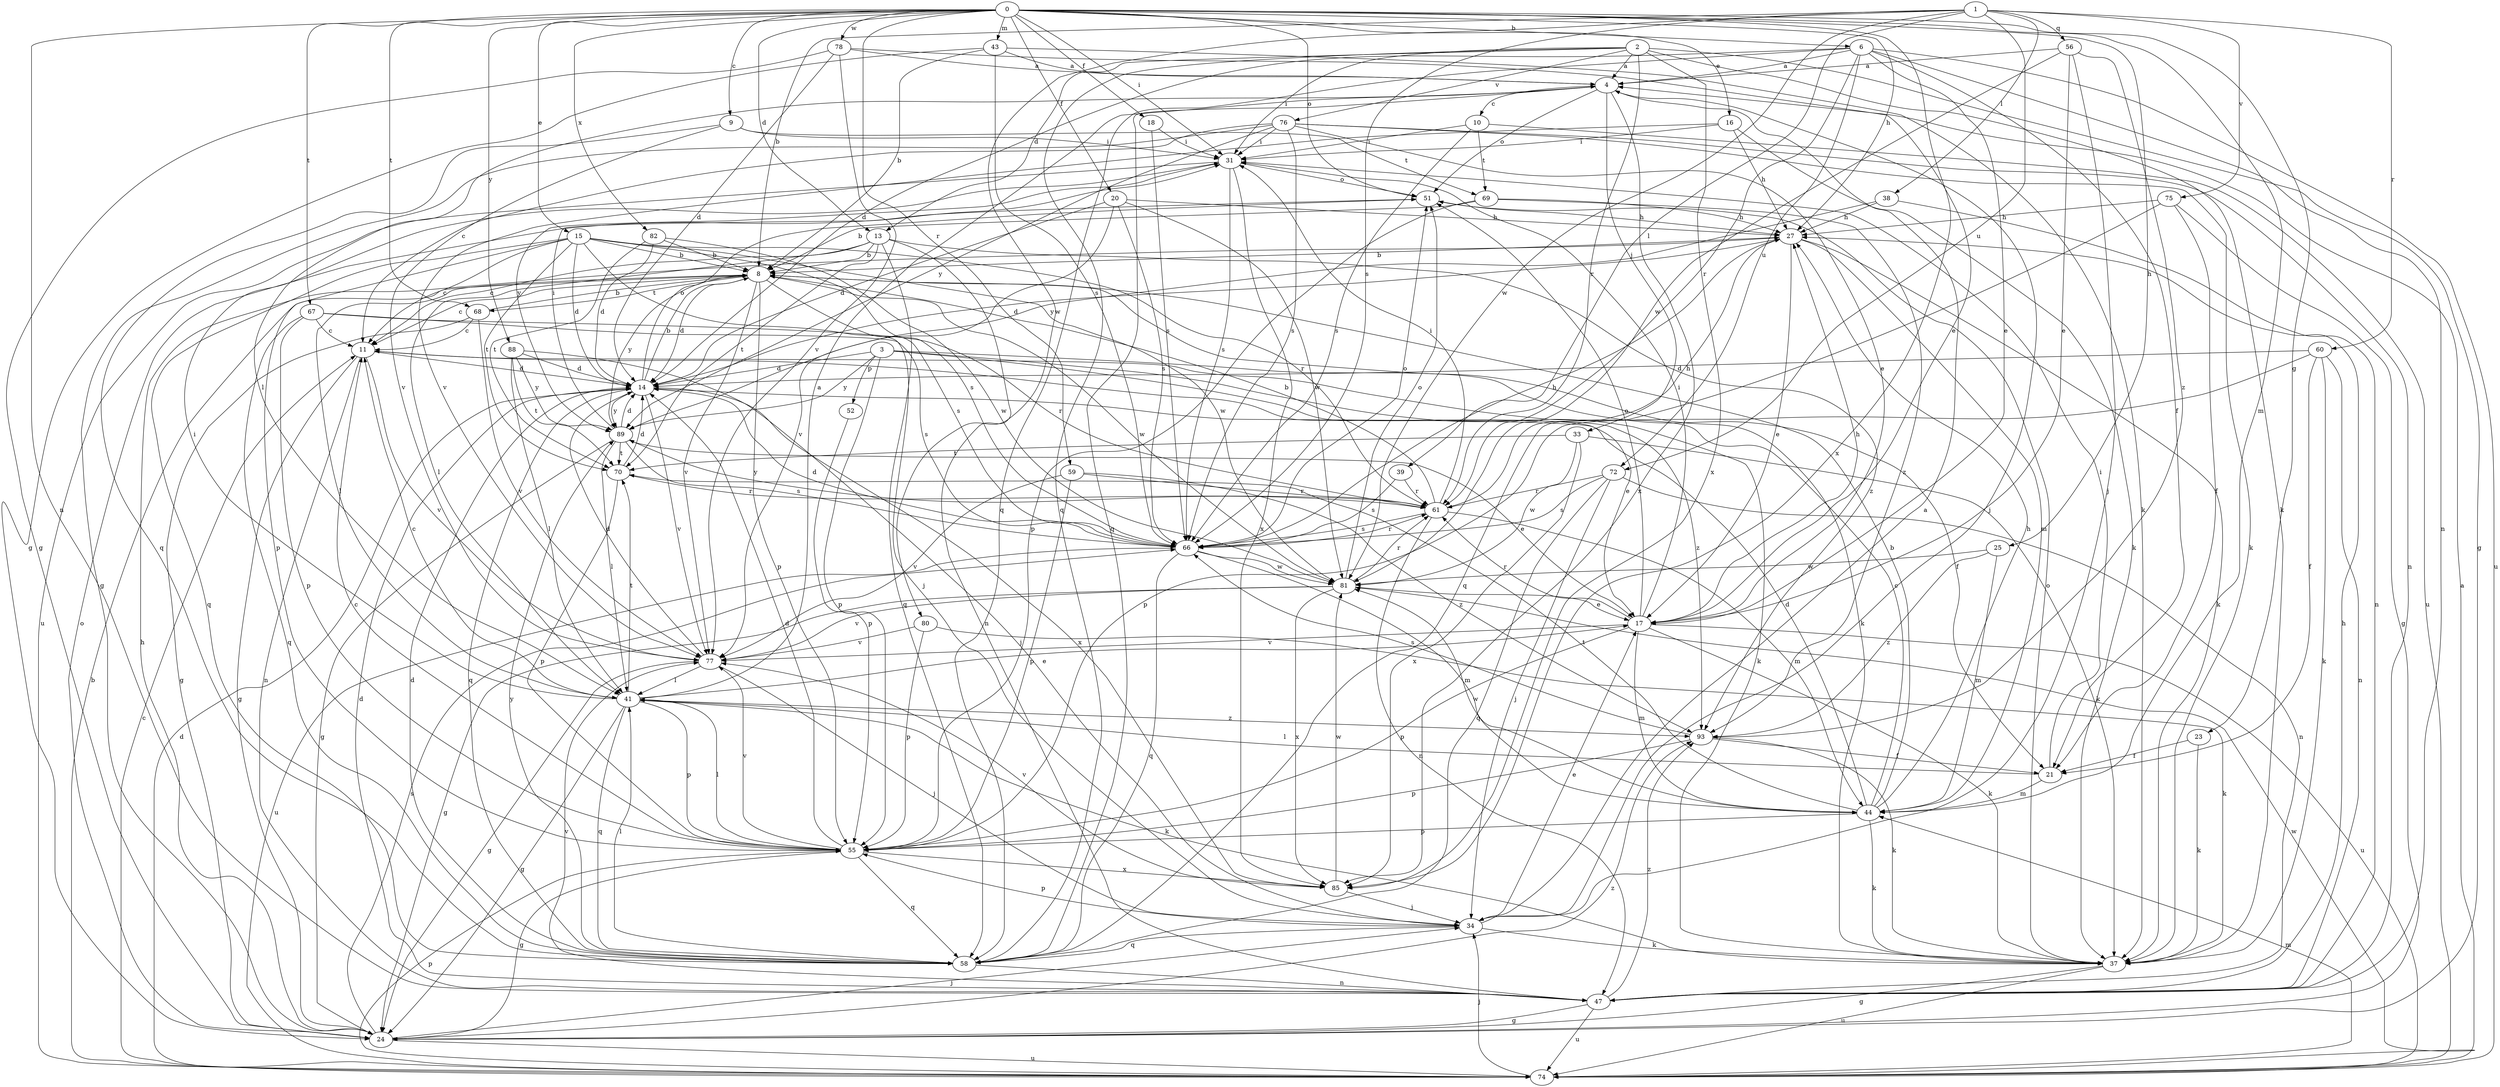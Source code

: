 strict digraph  {
0;
1;
2;
3;
4;
6;
8;
9;
10;
11;
13;
14;
15;
16;
17;
18;
20;
21;
23;
24;
25;
27;
31;
33;
34;
37;
38;
39;
41;
43;
44;
47;
51;
52;
55;
56;
58;
59;
60;
61;
66;
67;
68;
69;
70;
72;
74;
75;
76;
77;
78;
80;
81;
82;
85;
88;
89;
93;
0 -> 6  [label=b];
0 -> 9  [label=c];
0 -> 13  [label=d];
0 -> 15  [label=e];
0 -> 16  [label=e];
0 -> 18  [label=f];
0 -> 20  [label=f];
0 -> 23  [label=g];
0 -> 25  [label=h];
0 -> 27  [label=h];
0 -> 31  [label=i];
0 -> 43  [label=m];
0 -> 44  [label=m];
0 -> 47  [label=n];
0 -> 51  [label=o];
0 -> 59  [label=r];
0 -> 67  [label=t];
0 -> 68  [label=t];
0 -> 78  [label=w];
0 -> 82  [label=x];
0 -> 85  [label=x];
0 -> 88  [label=y];
1 -> 8  [label=b];
1 -> 38  [label=l];
1 -> 39  [label=l];
1 -> 56  [label=q];
1 -> 60  [label=r];
1 -> 66  [label=s];
1 -> 72  [label=u];
1 -> 75  [label=v];
1 -> 80  [label=w];
1 -> 81  [label=w];
2 -> 4  [label=a];
2 -> 13  [label=d];
2 -> 24  [label=g];
2 -> 31  [label=i];
2 -> 37  [label=k];
2 -> 58  [label=q];
2 -> 61  [label=r];
2 -> 76  [label=v];
2 -> 85  [label=x];
3 -> 14  [label=d];
3 -> 21  [label=f];
3 -> 37  [label=k];
3 -> 52  [label=p];
3 -> 55  [label=p];
3 -> 89  [label=y];
3 -> 93  [label=z];
4 -> 10  [label=c];
4 -> 33  [label=j];
4 -> 34  [label=j];
4 -> 41  [label=l];
4 -> 51  [label=o];
4 -> 58  [label=q];
4 -> 85  [label=x];
6 -> 4  [label=a];
6 -> 14  [label=d];
6 -> 17  [label=e];
6 -> 21  [label=f];
6 -> 47  [label=n];
6 -> 58  [label=q];
6 -> 61  [label=r];
6 -> 72  [label=u];
6 -> 74  [label=u];
8 -> 11  [label=c];
8 -> 14  [label=d];
8 -> 37  [label=k];
8 -> 41  [label=l];
8 -> 55  [label=p];
8 -> 66  [label=s];
8 -> 68  [label=t];
8 -> 77  [label=v];
8 -> 81  [label=w];
8 -> 89  [label=y];
9 -> 31  [label=i];
9 -> 58  [label=q];
9 -> 69  [label=t];
9 -> 77  [label=v];
10 -> 31  [label=i];
10 -> 66  [label=s];
10 -> 69  [label=t];
10 -> 74  [label=u];
11 -> 14  [label=d];
11 -> 17  [label=e];
11 -> 24  [label=g];
11 -> 47  [label=n];
11 -> 77  [label=v];
13 -> 8  [label=b];
13 -> 11  [label=c];
13 -> 41  [label=l];
13 -> 47  [label=n];
13 -> 58  [label=q];
13 -> 70  [label=t];
13 -> 93  [label=z];
14 -> 8  [label=b];
14 -> 51  [label=o];
14 -> 58  [label=q];
14 -> 77  [label=v];
14 -> 85  [label=x];
14 -> 89  [label=y];
15 -> 8  [label=b];
15 -> 11  [label=c];
15 -> 14  [label=d];
15 -> 34  [label=j];
15 -> 55  [label=p];
15 -> 58  [label=q];
15 -> 61  [label=r];
15 -> 66  [label=s];
15 -> 70  [label=t];
15 -> 81  [label=w];
16 -> 27  [label=h];
16 -> 31  [label=i];
16 -> 37  [label=k];
16 -> 77  [label=v];
17 -> 27  [label=h];
17 -> 31  [label=i];
17 -> 37  [label=k];
17 -> 44  [label=m];
17 -> 51  [label=o];
17 -> 55  [label=p];
17 -> 61  [label=r];
17 -> 74  [label=u];
17 -> 77  [label=v];
18 -> 31  [label=i];
18 -> 66  [label=s];
20 -> 14  [label=d];
20 -> 27  [label=h];
20 -> 66  [label=s];
20 -> 77  [label=v];
20 -> 81  [label=w];
21 -> 31  [label=i];
21 -> 41  [label=l];
21 -> 44  [label=m];
23 -> 21  [label=f];
23 -> 37  [label=k];
24 -> 27  [label=h];
24 -> 34  [label=j];
24 -> 51  [label=o];
24 -> 66  [label=s];
24 -> 74  [label=u];
24 -> 93  [label=z];
25 -> 44  [label=m];
25 -> 81  [label=w];
25 -> 93  [label=z];
27 -> 8  [label=b];
27 -> 14  [label=d];
27 -> 17  [label=e];
27 -> 37  [label=k];
27 -> 44  [label=m];
31 -> 51  [label=o];
31 -> 66  [label=s];
31 -> 74  [label=u];
31 -> 85  [label=x];
31 -> 89  [label=y];
33 -> 37  [label=k];
33 -> 70  [label=t];
33 -> 81  [label=w];
33 -> 85  [label=x];
34 -> 4  [label=a];
34 -> 17  [label=e];
34 -> 37  [label=k];
34 -> 55  [label=p];
34 -> 58  [label=q];
37 -> 24  [label=g];
37 -> 51  [label=o];
37 -> 74  [label=u];
38 -> 27  [label=h];
38 -> 47  [label=n];
38 -> 89  [label=y];
39 -> 61  [label=r];
39 -> 66  [label=s];
41 -> 4  [label=a];
41 -> 11  [label=c];
41 -> 17  [label=e];
41 -> 24  [label=g];
41 -> 31  [label=i];
41 -> 37  [label=k];
41 -> 55  [label=p];
41 -> 58  [label=q];
41 -> 70  [label=t];
41 -> 93  [label=z];
43 -> 4  [label=a];
43 -> 8  [label=b];
43 -> 24  [label=g];
43 -> 37  [label=k];
43 -> 66  [label=s];
44 -> 8  [label=b];
44 -> 11  [label=c];
44 -> 14  [label=d];
44 -> 27  [label=h];
44 -> 37  [label=k];
44 -> 55  [label=p];
44 -> 70  [label=t];
44 -> 81  [label=w];
47 -> 14  [label=d];
47 -> 24  [label=g];
47 -> 27  [label=h];
47 -> 74  [label=u];
47 -> 77  [label=v];
47 -> 93  [label=z];
51 -> 27  [label=h];
52 -> 55  [label=p];
55 -> 11  [label=c];
55 -> 14  [label=d];
55 -> 24  [label=g];
55 -> 41  [label=l];
55 -> 58  [label=q];
55 -> 77  [label=v];
55 -> 85  [label=x];
56 -> 4  [label=a];
56 -> 17  [label=e];
56 -> 34  [label=j];
56 -> 81  [label=w];
56 -> 93  [label=z];
58 -> 14  [label=d];
58 -> 41  [label=l];
58 -> 47  [label=n];
58 -> 89  [label=y];
59 -> 55  [label=p];
59 -> 61  [label=r];
59 -> 77  [label=v];
59 -> 93  [label=z];
60 -> 14  [label=d];
60 -> 21  [label=f];
60 -> 37  [label=k];
60 -> 47  [label=n];
60 -> 55  [label=p];
61 -> 8  [label=b];
61 -> 27  [label=h];
61 -> 31  [label=i];
61 -> 44  [label=m];
61 -> 47  [label=n];
61 -> 66  [label=s];
61 -> 89  [label=y];
66 -> 14  [label=d];
66 -> 27  [label=h];
66 -> 44  [label=m];
66 -> 51  [label=o];
66 -> 58  [label=q];
66 -> 61  [label=r];
66 -> 74  [label=u];
66 -> 81  [label=w];
67 -> 11  [label=c];
67 -> 55  [label=p];
67 -> 58  [label=q];
67 -> 61  [label=r];
67 -> 66  [label=s];
68 -> 8  [label=b];
68 -> 11  [label=c];
68 -> 24  [label=g];
68 -> 77  [label=v];
69 -> 8  [label=b];
69 -> 27  [label=h];
69 -> 55  [label=p];
69 -> 93  [label=z];
70 -> 14  [label=d];
70 -> 55  [label=p];
70 -> 61  [label=r];
72 -> 34  [label=j];
72 -> 47  [label=n];
72 -> 58  [label=q];
72 -> 61  [label=r];
72 -> 66  [label=s];
74 -> 4  [label=a];
74 -> 8  [label=b];
74 -> 11  [label=c];
74 -> 14  [label=d];
74 -> 34  [label=j];
74 -> 44  [label=m];
74 -> 55  [label=p];
74 -> 81  [label=w];
75 -> 21  [label=f];
75 -> 24  [label=g];
75 -> 27  [label=h];
75 -> 58  [label=q];
76 -> 11  [label=c];
76 -> 17  [label=e];
76 -> 24  [label=g];
76 -> 31  [label=i];
76 -> 37  [label=k];
76 -> 47  [label=n];
76 -> 66  [label=s];
76 -> 89  [label=y];
77 -> 14  [label=d];
77 -> 24  [label=g];
77 -> 34  [label=j];
77 -> 41  [label=l];
78 -> 4  [label=a];
78 -> 14  [label=d];
78 -> 17  [label=e];
78 -> 24  [label=g];
78 -> 77  [label=v];
80 -> 37  [label=k];
80 -> 55  [label=p];
80 -> 77  [label=v];
81 -> 17  [label=e];
81 -> 24  [label=g];
81 -> 51  [label=o];
81 -> 61  [label=r];
81 -> 77  [label=v];
81 -> 85  [label=x];
82 -> 8  [label=b];
82 -> 14  [label=d];
82 -> 70  [label=t];
82 -> 81  [label=w];
85 -> 34  [label=j];
85 -> 77  [label=v];
85 -> 81  [label=w];
88 -> 14  [label=d];
88 -> 34  [label=j];
88 -> 41  [label=l];
88 -> 70  [label=t];
88 -> 89  [label=y];
89 -> 14  [label=d];
89 -> 17  [label=e];
89 -> 24  [label=g];
89 -> 31  [label=i];
89 -> 41  [label=l];
89 -> 66  [label=s];
89 -> 70  [label=t];
93 -> 21  [label=f];
93 -> 37  [label=k];
93 -> 55  [label=p];
93 -> 66  [label=s];
}
